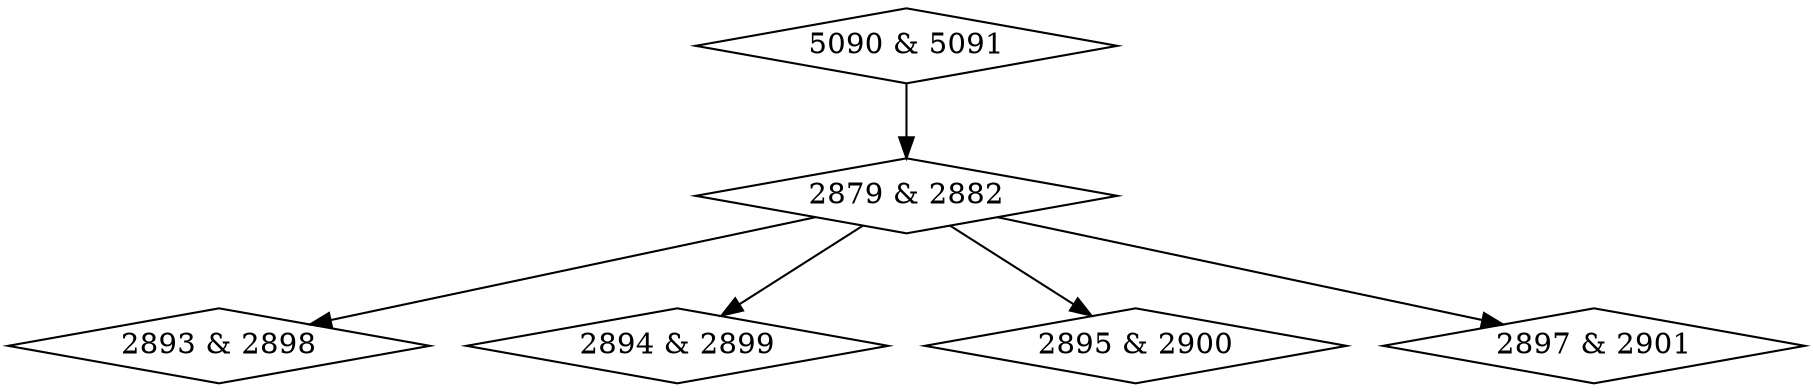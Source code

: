 digraph {
0 [label = "2879 & 2882", shape = diamond];
1 [label = "2893 & 2898", shape = diamond];
2 [label = "2894 & 2899", shape = diamond];
3 [label = "2895 & 2900", shape = diamond];
4 [label = "2897 & 2901", shape = diamond];
5 [label = "5090 & 5091", shape = diamond];
0->1;
0->2;
0->3;
0->4;
5->0;
}
